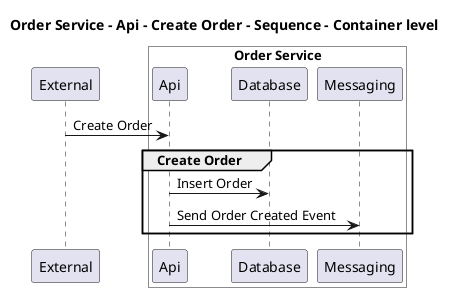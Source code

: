 @startuml

title Order Service - Api - Create Order - Sequence - Container level

participant "External" as C4InterFlow.SoftwareSystems.ExternalSystem

box "Order Service" #White
    participant "Api" as ECommercePlatform.SoftwareSystems.OrderService.Containers.Api
    participant "Database" as ECommercePlatform.SoftwareSystems.OrderService.Containers.Database
    participant "Messaging" as ECommercePlatform.SoftwareSystems.OrderService.Containers.Messaging
end box


C4InterFlow.SoftwareSystems.ExternalSystem -> ECommercePlatform.SoftwareSystems.OrderService.Containers.Api : Create Order
group Create Order
ECommercePlatform.SoftwareSystems.OrderService.Containers.Api -> ECommercePlatform.SoftwareSystems.OrderService.Containers.Database : Insert Order
ECommercePlatform.SoftwareSystems.OrderService.Containers.Api -> ECommercePlatform.SoftwareSystems.OrderService.Containers.Messaging : Send Order Created Event
end


@enduml
